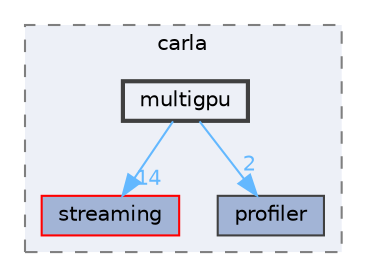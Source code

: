 digraph "multigpu"
{
 // INTERACTIVE_SVG=YES
 // LATEX_PDF_SIZE
  bgcolor="transparent";
  edge [fontname=Helvetica,fontsize=10,labelfontname=Helvetica,labelfontsize=10];
  node [fontname=Helvetica,fontsize=10,shape=box,height=0.2,width=0.4];
  compound=true
  subgraph clusterdir_b14cdd661f9a7048a44f1771cd402401 {
    graph [ bgcolor="#edf0f7", pencolor="grey50", label="carla", fontname=Helvetica,fontsize=10 style="filled,dashed", URL="dir_b14cdd661f9a7048a44f1771cd402401.html",tooltip=""]
  dir_6d1a5b6c73cd09063239376f47f02d88 [label="streaming", fillcolor="#a2b4d6", color="red", style="filled", URL="dir_6d1a5b6c73cd09063239376f47f02d88.html",tooltip=""];
  dir_a44fab28cda52915bea048e19f74f82b [label="profiler", fillcolor="#a2b4d6", color="grey25", style="filled", URL="dir_a44fab28cda52915bea048e19f74f82b.html",tooltip=""];
  dir_a2af28fa3ae0e0a62585ff5a8c898ebe [label="multigpu", fillcolor="#edf0f7", color="grey25", style="filled,bold", URL="dir_a2af28fa3ae0e0a62585ff5a8c898ebe.html",tooltip=""];
  }
  dir_a2af28fa3ae0e0a62585ff5a8c898ebe->dir_6d1a5b6c73cd09063239376f47f02d88 [headlabel="14", labeldistance=1.5 headhref="dir_000029_000057.html" href="dir_000029_000057.html" color="steelblue1" fontcolor="steelblue1"];
  dir_a2af28fa3ae0e0a62585ff5a8c898ebe->dir_a44fab28cda52915bea048e19f74f82b [headlabel="2", labeldistance=1.5 headhref="dir_000029_000038.html" href="dir_000029_000038.html" color="steelblue1" fontcolor="steelblue1"];
}
